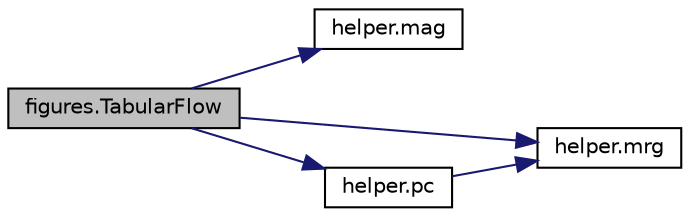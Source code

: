 digraph "figures.TabularFlow"
{
 // INTERACTIVE_SVG=YES
 // LATEX_PDF_SIZE
  edge [fontname="Helvetica",fontsize="10",labelfontname="Helvetica",labelfontsize="10"];
  node [fontname="Helvetica",fontsize="10",shape=record];
  rankdir="LR";
  Node1 [label="figures.TabularFlow",height=0.2,width=0.4,color="black", fillcolor="grey75", style="filled", fontcolor="black",tooltip=" "];
  Node1 -> Node2 [color="midnightblue",fontsize="10",style="solid",fontname="Helvetica"];
  Node2 [label="helper.mag",height=0.2,width=0.4,color="black", fillcolor="white", style="filled",URL="$namespacehelper.html#aab41deb5b495c4d4c993788bdf5c5947",tooltip=" "];
  Node1 -> Node3 [color="midnightblue",fontsize="10",style="solid",fontname="Helvetica"];
  Node3 [label="helper.mrg",height=0.2,width=0.4,color="black", fillcolor="white", style="filled",URL="$namespacehelper.html#a60d07b59d3989fec2a0b9944156184a7",tooltip=" "];
  Node1 -> Node4 [color="midnightblue",fontsize="10",style="solid",fontname="Helvetica"];
  Node4 [label="helper.pc",height=0.2,width=0.4,color="black", fillcolor="white", style="filled",URL="$namespacehelper.html#a3fd1d534ecf2a857026ff37351ada130",tooltip=" "];
  Node4 -> Node3 [color="midnightblue",fontsize="10",style="solid",fontname="Helvetica"];
}
